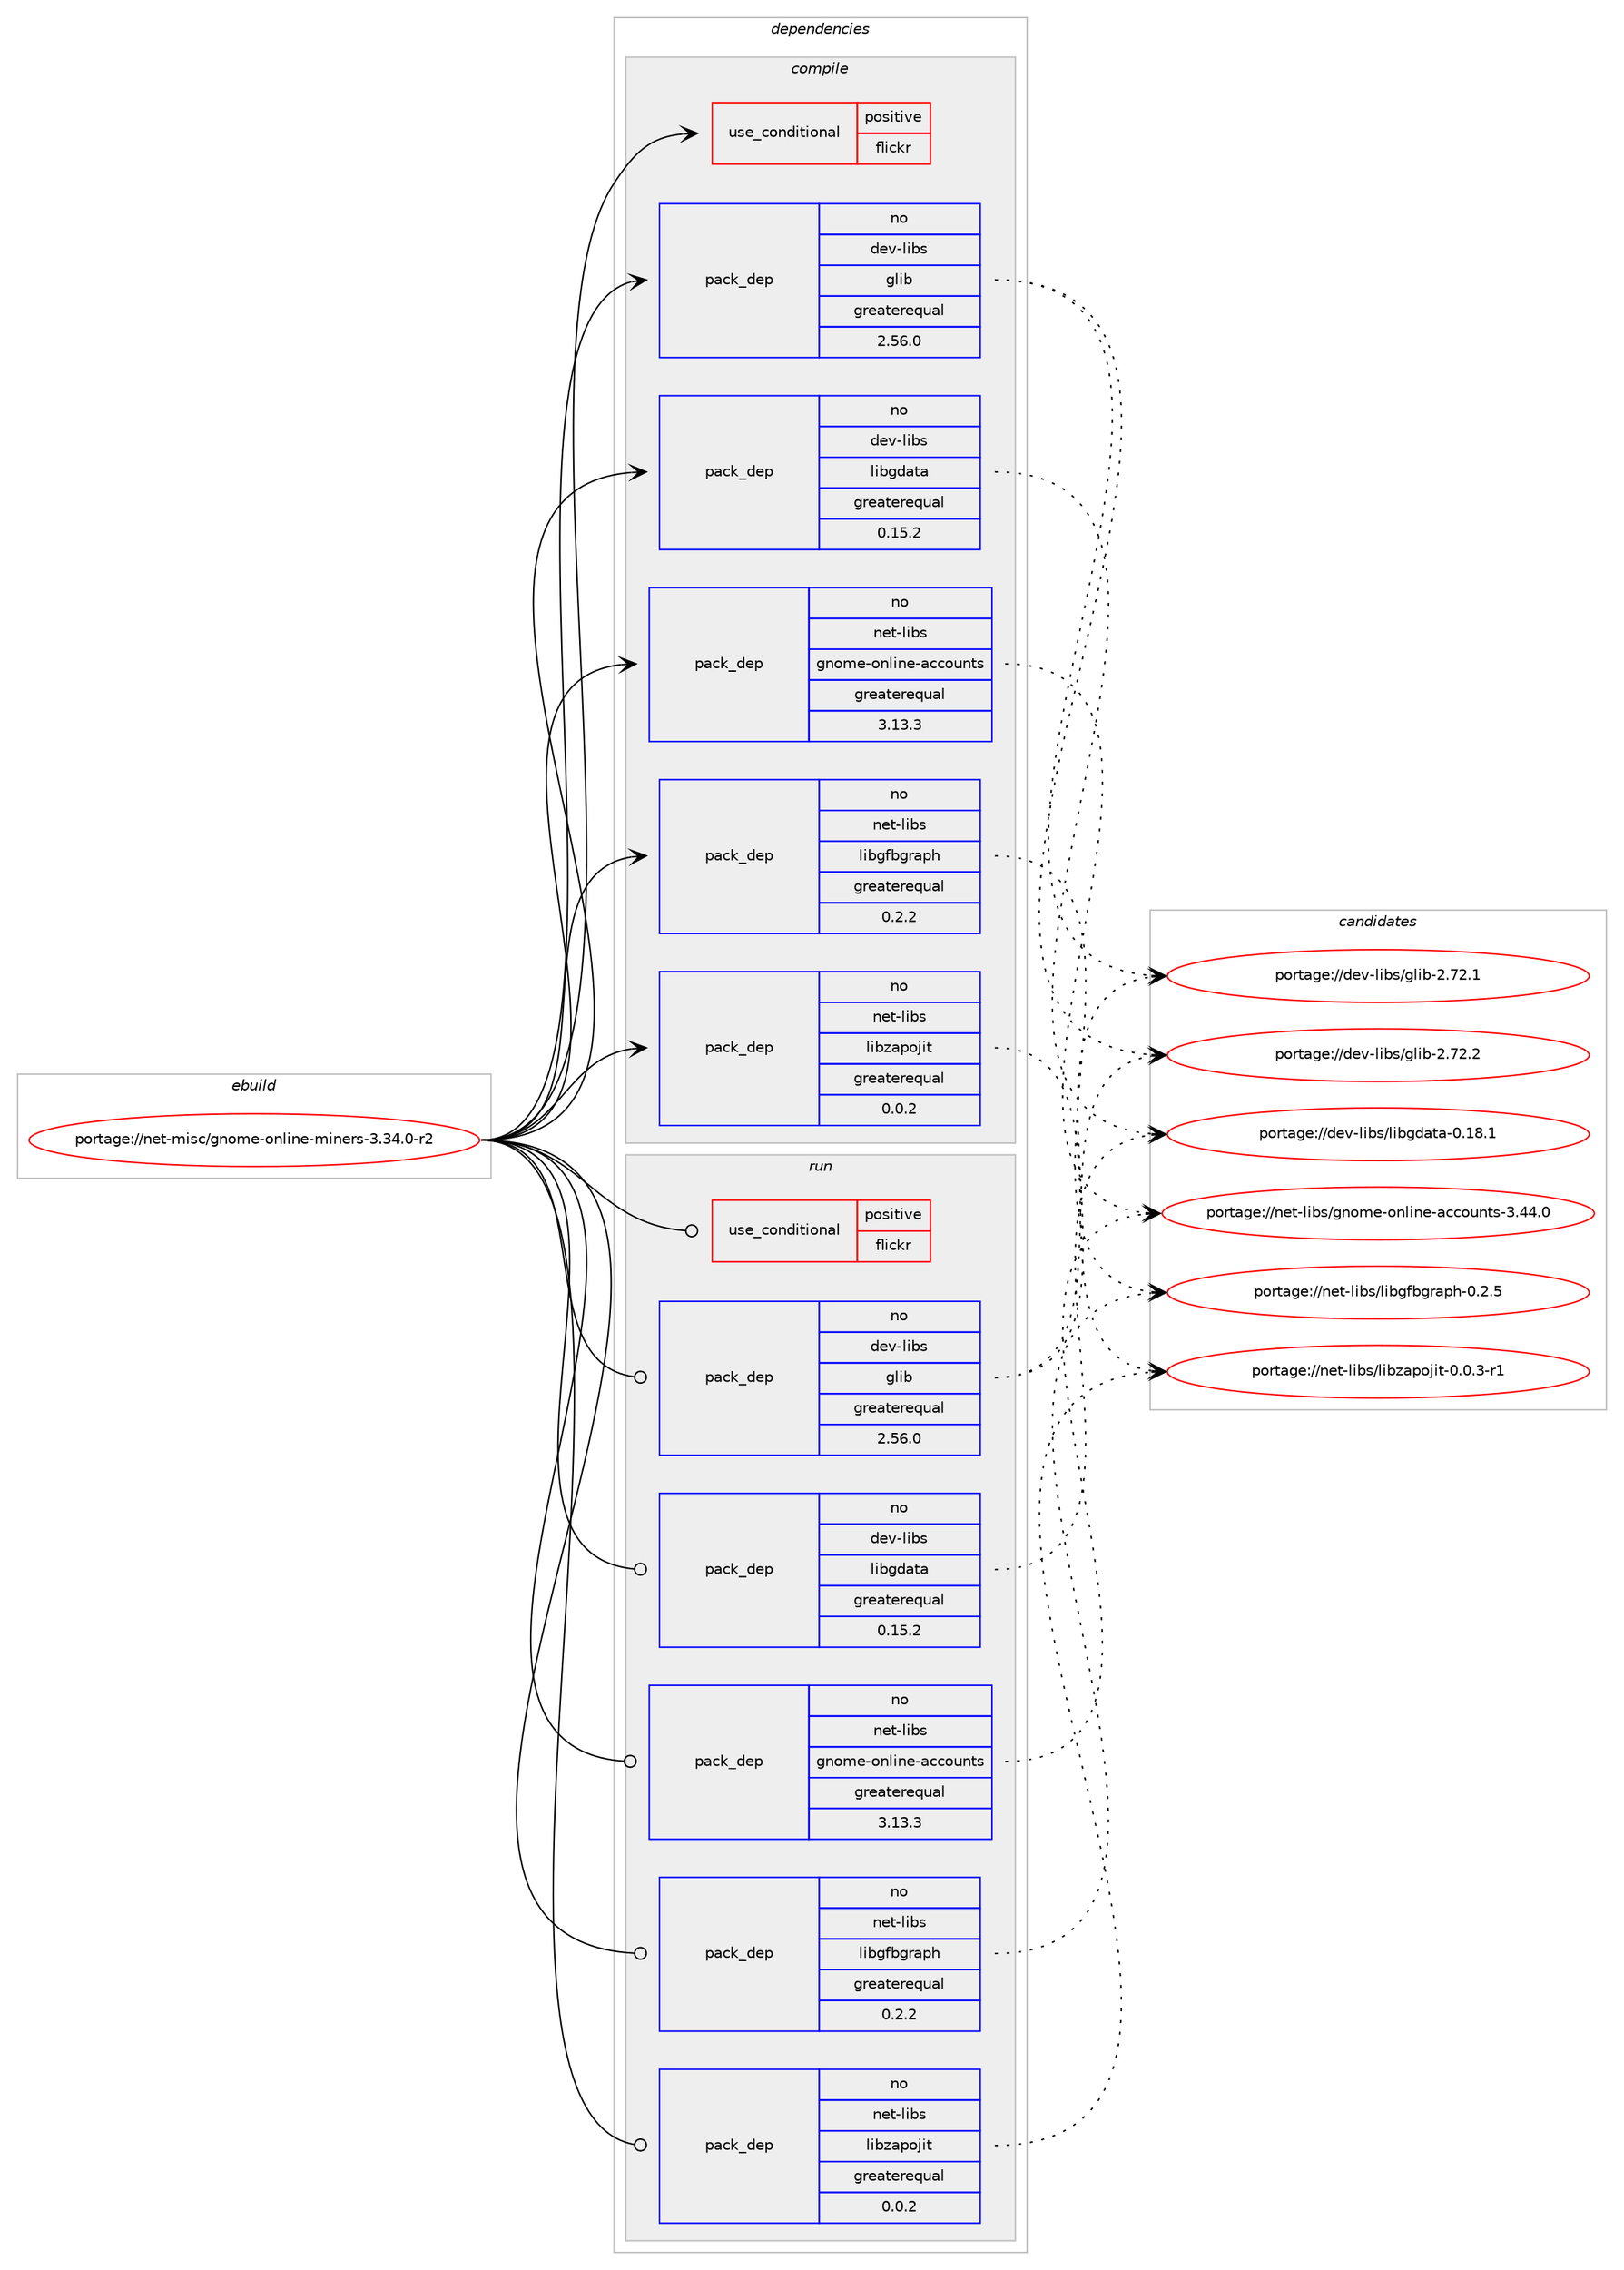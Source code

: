 digraph prolog {

# *************
# Graph options
# *************

newrank=true;
concentrate=true;
compound=true;
graph [rankdir=LR,fontname=Helvetica,fontsize=10,ranksep=1.5];#, ranksep=2.5, nodesep=0.2];
edge  [arrowhead=vee];
node  [fontname=Helvetica,fontsize=10];

# **********
# The ebuild
# **********

subgraph cluster_leftcol {
color=gray;
label=<<i>ebuild</i>>;
id [label="portage://net-misc/gnome-online-miners-3.34.0-r2", color=red, width=4, href="../net-misc/gnome-online-miners-3.34.0-r2.svg"];
}

# ****************
# The dependencies
# ****************

subgraph cluster_midcol {
color=gray;
label=<<i>dependencies</i>>;
subgraph cluster_compile {
fillcolor="#eeeeee";
style=filled;
label=<<i>compile</i>>;
subgraph cond1176 {
dependency1556 [label=<<TABLE BORDER="0" CELLBORDER="1" CELLSPACING="0" CELLPADDING="4"><TR><TD ROWSPAN="3" CELLPADDING="10">use_conditional</TD></TR><TR><TD>positive</TD></TR><TR><TD>flickr</TD></TR></TABLE>>, shape=none, color=red];
# *** BEGIN UNKNOWN DEPENDENCY TYPE (TODO) ***
# dependency1556 -> package_dependency(portage://net-misc/gnome-online-miners-3.34.0-r2,install,no,media-plugins,grilo-plugins,none,[,,],[slot(0.3)],[use(enable(flickr),none)])
# *** END UNKNOWN DEPENDENCY TYPE (TODO) ***

}
id:e -> dependency1556:w [weight=20,style="solid",arrowhead="vee"];
# *** BEGIN UNKNOWN DEPENDENCY TYPE (TODO) ***
# id -> package_dependency(portage://net-misc/gnome-online-miners-3.34.0-r2,install,no,app-misc,tracker,none,[,,],[slot(3),equal],[])
# *** END UNKNOWN DEPENDENCY TYPE (TODO) ***

subgraph pack374 {
dependency1557 [label=<<TABLE BORDER="0" CELLBORDER="1" CELLSPACING="0" CELLPADDING="4" WIDTH="220"><TR><TD ROWSPAN="6" CELLPADDING="30">pack_dep</TD></TR><TR><TD WIDTH="110">no</TD></TR><TR><TD>dev-libs</TD></TR><TR><TD>glib</TD></TR><TR><TD>greaterequal</TD></TR><TR><TD>2.56.0</TD></TR></TABLE>>, shape=none, color=blue];
}
id:e -> dependency1557:w [weight=20,style="solid",arrowhead="vee"];
subgraph pack375 {
dependency1558 [label=<<TABLE BORDER="0" CELLBORDER="1" CELLSPACING="0" CELLPADDING="4" WIDTH="220"><TR><TD ROWSPAN="6" CELLPADDING="30">pack_dep</TD></TR><TR><TD WIDTH="110">no</TD></TR><TR><TD>dev-libs</TD></TR><TR><TD>libgdata</TD></TR><TR><TD>greaterequal</TD></TR><TR><TD>0.15.2</TD></TR></TABLE>>, shape=none, color=blue];
}
id:e -> dependency1558:w [weight=20,style="solid",arrowhead="vee"];
# *** BEGIN UNKNOWN DEPENDENCY TYPE (TODO) ***
# id -> package_dependency(portage://net-misc/gnome-online-miners-3.34.0-r2,install,no,media-libs,grilo,none,[,,],[slot(0.3)],[])
# *** END UNKNOWN DEPENDENCY TYPE (TODO) ***

subgraph pack376 {
dependency1559 [label=<<TABLE BORDER="0" CELLBORDER="1" CELLSPACING="0" CELLPADDING="4" WIDTH="220"><TR><TD ROWSPAN="6" CELLPADDING="30">pack_dep</TD></TR><TR><TD WIDTH="110">no</TD></TR><TR><TD>net-libs</TD></TR><TR><TD>gnome-online-accounts</TD></TR><TR><TD>greaterequal</TD></TR><TR><TD>3.13.3</TD></TR></TABLE>>, shape=none, color=blue];
}
id:e -> dependency1559:w [weight=20,style="solid",arrowhead="vee"];
subgraph pack377 {
dependency1560 [label=<<TABLE BORDER="0" CELLBORDER="1" CELLSPACING="0" CELLPADDING="4" WIDTH="220"><TR><TD ROWSPAN="6" CELLPADDING="30">pack_dep</TD></TR><TR><TD WIDTH="110">no</TD></TR><TR><TD>net-libs</TD></TR><TR><TD>libgfbgraph</TD></TR><TR><TD>greaterequal</TD></TR><TR><TD>0.2.2</TD></TR></TABLE>>, shape=none, color=blue];
}
id:e -> dependency1560:w [weight=20,style="solid",arrowhead="vee"];
subgraph pack378 {
dependency1561 [label=<<TABLE BORDER="0" CELLBORDER="1" CELLSPACING="0" CELLPADDING="4" WIDTH="220"><TR><TD ROWSPAN="6" CELLPADDING="30">pack_dep</TD></TR><TR><TD WIDTH="110">no</TD></TR><TR><TD>net-libs</TD></TR><TR><TD>libzapojit</TD></TR><TR><TD>greaterequal</TD></TR><TR><TD>0.0.2</TD></TR></TABLE>>, shape=none, color=blue];
}
id:e -> dependency1561:w [weight=20,style="solid",arrowhead="vee"];
}
subgraph cluster_compileandrun {
fillcolor="#eeeeee";
style=filled;
label=<<i>compile and run</i>>;
}
subgraph cluster_run {
fillcolor="#eeeeee";
style=filled;
label=<<i>run</i>>;
subgraph cond1177 {
dependency1562 [label=<<TABLE BORDER="0" CELLBORDER="1" CELLSPACING="0" CELLPADDING="4"><TR><TD ROWSPAN="3" CELLPADDING="10">use_conditional</TD></TR><TR><TD>positive</TD></TR><TR><TD>flickr</TD></TR></TABLE>>, shape=none, color=red];
# *** BEGIN UNKNOWN DEPENDENCY TYPE (TODO) ***
# dependency1562 -> package_dependency(portage://net-misc/gnome-online-miners-3.34.0-r2,run,no,media-plugins,grilo-plugins,none,[,,],[slot(0.3)],[use(enable(flickr),none)])
# *** END UNKNOWN DEPENDENCY TYPE (TODO) ***

}
id:e -> dependency1562:w [weight=20,style="solid",arrowhead="odot"];
# *** BEGIN UNKNOWN DEPENDENCY TYPE (TODO) ***
# id -> package_dependency(portage://net-misc/gnome-online-miners-3.34.0-r2,run,no,app-misc,tracker,none,[,,],[slot(3),equal],[])
# *** END UNKNOWN DEPENDENCY TYPE (TODO) ***

subgraph pack379 {
dependency1563 [label=<<TABLE BORDER="0" CELLBORDER="1" CELLSPACING="0" CELLPADDING="4" WIDTH="220"><TR><TD ROWSPAN="6" CELLPADDING="30">pack_dep</TD></TR><TR><TD WIDTH="110">no</TD></TR><TR><TD>dev-libs</TD></TR><TR><TD>glib</TD></TR><TR><TD>greaterequal</TD></TR><TR><TD>2.56.0</TD></TR></TABLE>>, shape=none, color=blue];
}
id:e -> dependency1563:w [weight=20,style="solid",arrowhead="odot"];
subgraph pack380 {
dependency1564 [label=<<TABLE BORDER="0" CELLBORDER="1" CELLSPACING="0" CELLPADDING="4" WIDTH="220"><TR><TD ROWSPAN="6" CELLPADDING="30">pack_dep</TD></TR><TR><TD WIDTH="110">no</TD></TR><TR><TD>dev-libs</TD></TR><TR><TD>libgdata</TD></TR><TR><TD>greaterequal</TD></TR><TR><TD>0.15.2</TD></TR></TABLE>>, shape=none, color=blue];
}
id:e -> dependency1564:w [weight=20,style="solid",arrowhead="odot"];
# *** BEGIN UNKNOWN DEPENDENCY TYPE (TODO) ***
# id -> package_dependency(portage://net-misc/gnome-online-miners-3.34.0-r2,run,no,media-libs,grilo,none,[,,],[slot(0.3)],[])
# *** END UNKNOWN DEPENDENCY TYPE (TODO) ***

subgraph pack381 {
dependency1565 [label=<<TABLE BORDER="0" CELLBORDER="1" CELLSPACING="0" CELLPADDING="4" WIDTH="220"><TR><TD ROWSPAN="6" CELLPADDING="30">pack_dep</TD></TR><TR><TD WIDTH="110">no</TD></TR><TR><TD>net-libs</TD></TR><TR><TD>gnome-online-accounts</TD></TR><TR><TD>greaterequal</TD></TR><TR><TD>3.13.3</TD></TR></TABLE>>, shape=none, color=blue];
}
id:e -> dependency1565:w [weight=20,style="solid",arrowhead="odot"];
subgraph pack382 {
dependency1566 [label=<<TABLE BORDER="0" CELLBORDER="1" CELLSPACING="0" CELLPADDING="4" WIDTH="220"><TR><TD ROWSPAN="6" CELLPADDING="30">pack_dep</TD></TR><TR><TD WIDTH="110">no</TD></TR><TR><TD>net-libs</TD></TR><TR><TD>libgfbgraph</TD></TR><TR><TD>greaterequal</TD></TR><TR><TD>0.2.2</TD></TR></TABLE>>, shape=none, color=blue];
}
id:e -> dependency1566:w [weight=20,style="solid",arrowhead="odot"];
subgraph pack383 {
dependency1567 [label=<<TABLE BORDER="0" CELLBORDER="1" CELLSPACING="0" CELLPADDING="4" WIDTH="220"><TR><TD ROWSPAN="6" CELLPADDING="30">pack_dep</TD></TR><TR><TD WIDTH="110">no</TD></TR><TR><TD>net-libs</TD></TR><TR><TD>libzapojit</TD></TR><TR><TD>greaterequal</TD></TR><TR><TD>0.0.2</TD></TR></TABLE>>, shape=none, color=blue];
}
id:e -> dependency1567:w [weight=20,style="solid",arrowhead="odot"];
}
}

# **************
# The candidates
# **************

subgraph cluster_choices {
rank=same;
color=gray;
label=<<i>candidates</i>>;

subgraph choice374 {
color=black;
nodesep=1;
choice1001011184510810598115471031081059845504655504649 [label="portage://dev-libs/glib-2.72.1", color=red, width=4,href="../dev-libs/glib-2.72.1.svg"];
choice1001011184510810598115471031081059845504655504650 [label="portage://dev-libs/glib-2.72.2", color=red, width=4,href="../dev-libs/glib-2.72.2.svg"];
dependency1557:e -> choice1001011184510810598115471031081059845504655504649:w [style=dotted,weight="100"];
dependency1557:e -> choice1001011184510810598115471031081059845504655504650:w [style=dotted,weight="100"];
}
subgraph choice375 {
color=black;
nodesep=1;
choice10010111845108105981154710810598103100971169745484649564649 [label="portage://dev-libs/libgdata-0.18.1", color=red, width=4,href="../dev-libs/libgdata-0.18.1.svg"];
dependency1558:e -> choice10010111845108105981154710810598103100971169745484649564649:w [style=dotted,weight="100"];
}
subgraph choice376 {
color=black;
nodesep=1;
choice110101116451081059811547103110111109101451111101081051101014597999911111711011611545514652524648 [label="portage://net-libs/gnome-online-accounts-3.44.0", color=red, width=4,href="../net-libs/gnome-online-accounts-3.44.0.svg"];
dependency1559:e -> choice110101116451081059811547103110111109101451111101081051101014597999911111711011611545514652524648:w [style=dotted,weight="100"];
}
subgraph choice377 {
color=black;
nodesep=1;
choice110101116451081059811547108105981031029810311497112104454846504653 [label="portage://net-libs/libgfbgraph-0.2.5", color=red, width=4,href="../net-libs/libgfbgraph-0.2.5.svg"];
dependency1560:e -> choice110101116451081059811547108105981031029810311497112104454846504653:w [style=dotted,weight="100"];
}
subgraph choice378 {
color=black;
nodesep=1;
choice11010111645108105981154710810598122971121111061051164548464846514511449 [label="portage://net-libs/libzapojit-0.0.3-r1", color=red, width=4,href="../net-libs/libzapojit-0.0.3-r1.svg"];
dependency1561:e -> choice11010111645108105981154710810598122971121111061051164548464846514511449:w [style=dotted,weight="100"];
}
subgraph choice379 {
color=black;
nodesep=1;
choice1001011184510810598115471031081059845504655504649 [label="portage://dev-libs/glib-2.72.1", color=red, width=4,href="../dev-libs/glib-2.72.1.svg"];
choice1001011184510810598115471031081059845504655504650 [label="portage://dev-libs/glib-2.72.2", color=red, width=4,href="../dev-libs/glib-2.72.2.svg"];
dependency1563:e -> choice1001011184510810598115471031081059845504655504649:w [style=dotted,weight="100"];
dependency1563:e -> choice1001011184510810598115471031081059845504655504650:w [style=dotted,weight="100"];
}
subgraph choice380 {
color=black;
nodesep=1;
choice10010111845108105981154710810598103100971169745484649564649 [label="portage://dev-libs/libgdata-0.18.1", color=red, width=4,href="../dev-libs/libgdata-0.18.1.svg"];
dependency1564:e -> choice10010111845108105981154710810598103100971169745484649564649:w [style=dotted,weight="100"];
}
subgraph choice381 {
color=black;
nodesep=1;
choice110101116451081059811547103110111109101451111101081051101014597999911111711011611545514652524648 [label="portage://net-libs/gnome-online-accounts-3.44.0", color=red, width=4,href="../net-libs/gnome-online-accounts-3.44.0.svg"];
dependency1565:e -> choice110101116451081059811547103110111109101451111101081051101014597999911111711011611545514652524648:w [style=dotted,weight="100"];
}
subgraph choice382 {
color=black;
nodesep=1;
choice110101116451081059811547108105981031029810311497112104454846504653 [label="portage://net-libs/libgfbgraph-0.2.5", color=red, width=4,href="../net-libs/libgfbgraph-0.2.5.svg"];
dependency1566:e -> choice110101116451081059811547108105981031029810311497112104454846504653:w [style=dotted,weight="100"];
}
subgraph choice383 {
color=black;
nodesep=1;
choice11010111645108105981154710810598122971121111061051164548464846514511449 [label="portage://net-libs/libzapojit-0.0.3-r1", color=red, width=4,href="../net-libs/libzapojit-0.0.3-r1.svg"];
dependency1567:e -> choice11010111645108105981154710810598122971121111061051164548464846514511449:w [style=dotted,weight="100"];
}
}

}
